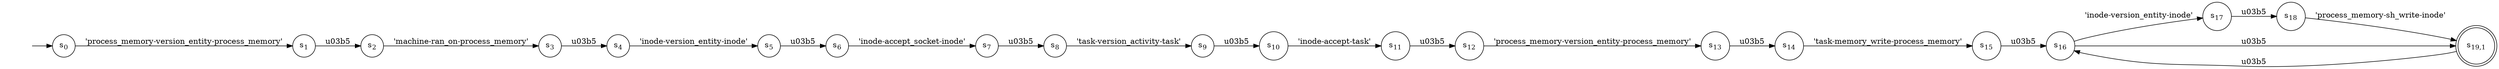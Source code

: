 digraph NFA {
    rankdir = LR;
    I [style = invis];
    I -> S0;
    S0 [label = <s<sub>0</sub>>, shape = circle];
    S1 [label = <s<sub>1</sub>>, shape = circle];
    S2 [label = <s<sub>2</sub>>, shape = circle];
    S3 [label = <s<sub>3</sub>>, shape = circle];
    S4 [label = <s<sub>4</sub>>, shape = circle];
    S5 [label = <s<sub>5</sub>>, shape = circle];
    S6 [label = <s<sub>6</sub>>, shape = circle];
    S7 [label = <s<sub>7</sub>>, shape = circle];
    S8 [label = <s<sub>8</sub>>, shape = circle];
    S9 [label = <s<sub>9</sub>>, shape = circle];
    S10 [label = <s<sub>10</sub>>, shape = circle];
    S11 [label = <s<sub>11</sub>>, shape = circle];
    S12 [label = <s<sub>12</sub>>, shape = circle];
    S13 [label = <s<sub>13</sub>>, shape = circle];
    S14 [label = <s<sub>14</sub>>, shape = circle];
    S15 [label = <s<sub>15</sub>>, shape = circle];
    S16 [label = <s<sub>16</sub>>, shape = circle];
    S17 [label = <s<sub>17</sub>>, shape = circle];
    S18 [label = <s<sub>18</sub>>, shape = circle];
    S19 [label = <s<sub>19,1</sub>>, shape = circle, peripheries = 2];
    S19 -> S16 [label = "\u03b5"];
    S18 -> S19 [label = "'process_memory-sh_write-inode'"];
    S17 -> S18 [label = "\u03b5"];
    S16 -> S17 [label = "'inode-version_entity-inode'"];
    S16 -> S19 [label = "\u03b5"];
    S15 -> S16 [label = "\u03b5"];
    S14 -> S15 [label = "'task-memory_write-process_memory'"];
    S13 -> S14 [label = "\u03b5"];
    S12 -> S13 [label = "'process_memory-version_entity-process_memory'"];
    S11 -> S12 [label = "\u03b5"];
    S10 -> S11 [label = "'inode-accept-task'"];
    S9 -> S10 [label = "\u03b5"];
    S8 -> S9 [label = "'task-version_activity-task'"];
    S7 -> S8 [label = "\u03b5"];
    S6 -> S7 [label = "'inode-accept_socket-inode'"];
    S5 -> S6 [label = "\u03b5"];
    S4 -> S5 [label = "'inode-version_entity-inode'"];
    S3 -> S4 [label = "\u03b5"];
    S2 -> S3 [label = "'machine-ran_on-process_memory'"];
    S1 -> S2 [label = "\u03b5"];
    S0 -> S1 [label = "'process_memory-version_entity-process_memory'"];
}
